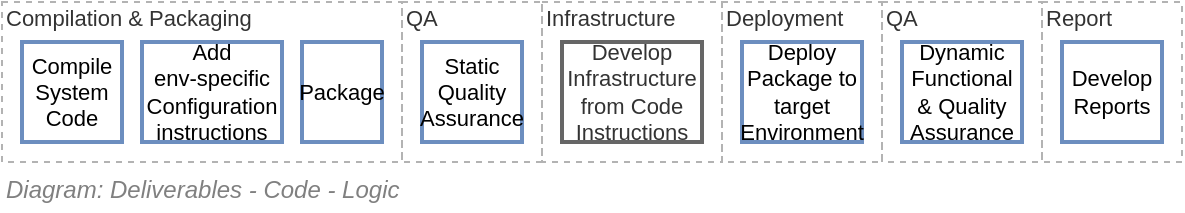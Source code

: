 <mxfile version="17.5.0" type="google"><diagram id="eHWSS5st5vU2-ZNtjJYp" name="Code - Pipeline"><mxGraphModel grid="1" page="1" gridSize="10" guides="1" tooltips="1" connect="1" arrows="1" fold="1" pageScale="1" pageWidth="827" pageHeight="1169" math="0" shadow="0"><root><mxCell id="ABI-O1M9YbtfbpWh79y4-0"/><mxCell id="ABI-O1M9YbtfbpWh79y4-1" parent="ABI-O1M9YbtfbpWh79y4-0"/><mxCell id="EiIGnAzvbS4JweZKwNte-0" value="Compilation &amp;amp; Packaging" style="rounded=0;whiteSpace=wrap;html=1;shadow=0;glass=0;comic=0;strokeColor=#B3B3B3;fillColor=none;fontSize=11;align=left;fontColor=#333333;recursiveResize=0;container=1;collapsible=0;verticalAlign=top;spacing=2;spacingTop=-5;dashed=1;" vertex="1" parent="ABI-O1M9YbtfbpWh79y4-1"><mxGeometry x="120" y="200" width="200" height="80" as="geometry"/></mxCell><mxCell id="EiIGnAzvbS4JweZKwNte-1" value="Compile System Code" style="rounded=0;whiteSpace=wrap;html=1;shadow=0;glass=0;comic=0;strokeColor=#6c8ebf;fontSize=11;align=center;recursiveResize=0;container=1;collapsible=0;strokeWidth=2;fillColor=none;" vertex="1" parent="EiIGnAzvbS4JweZKwNte-0"><mxGeometry x="10" y="20" width="50" height="50" as="geometry"/></mxCell><mxCell id="EiIGnAzvbS4JweZKwNte-2" value="Add &lt;br&gt;env-specific Configuration instructions" style="rounded=0;whiteSpace=wrap;html=1;shadow=0;glass=0;comic=0;strokeColor=#6c8ebf;fontSize=11;align=center;recursiveResize=0;container=1;collapsible=0;strokeWidth=2;fillColor=none;" vertex="1" parent="EiIGnAzvbS4JweZKwNte-0"><mxGeometry x="70" y="20" width="70" height="50" as="geometry"/></mxCell><mxCell id="7sf_AjMhNlLYxbOQgGez-1" value="Package" style="rounded=0;whiteSpace=wrap;html=1;shadow=0;glass=0;comic=0;strokeColor=#6c8ebf;fontSize=11;align=center;recursiveResize=0;container=1;collapsible=0;strokeWidth=2;fillColor=none;" vertex="1" parent="EiIGnAzvbS4JweZKwNte-0"><mxGeometry x="150" y="20" width="40" height="50" as="geometry"/></mxCell><mxCell id="EiIGnAzvbS4JweZKwNte-3" value="Infrastructure" style="rounded=0;whiteSpace=wrap;html=1;shadow=0;glass=0;comic=0;strokeColor=#B3B3B3;fillColor=none;fontSize=11;align=left;fontColor=#333333;recursiveResize=0;container=1;collapsible=0;verticalAlign=top;spacing=2;spacingTop=-5;dashed=1;" vertex="1" parent="ABI-O1M9YbtfbpWh79y4-1"><mxGeometry x="390" y="200" width="90" height="80" as="geometry"/></mxCell><mxCell id="EiIGnAzvbS4JweZKwNte-4" value="Develop Infrastructure from Code Instructions" style="rounded=0;whiteSpace=wrap;html=1;shadow=0;glass=0;comic=0;strokeColor=#666666;fontSize=11;align=center;recursiveResize=0;container=1;collapsible=0;fontColor=#333333;strokeWidth=2;fillColor=none;" vertex="1" parent="EiIGnAzvbS4JweZKwNte-3"><mxGeometry x="10" y="20" width="70" height="50" as="geometry"/></mxCell><mxCell id="7sf_AjMhNlLYxbOQgGez-0" value="&lt;font style=&quot;font-size: 12px&quot;&gt;Diagram: Deliverables - Code - Logic&lt;br&gt;&lt;/font&gt;" style="text;strokeColor=none;fillColor=none;html=1;fontSize=24;fontStyle=2;verticalAlign=middle;align=left;shadow=0;glass=0;comic=0;opacity=30;fontColor=#808080;rounded=0;" vertex="1" parent="ABI-O1M9YbtfbpWh79y4-1"><mxGeometry x="120" y="280" width="520" height="20" as="geometry"/></mxCell><mxCell id="7sf_AjMhNlLYxbOQgGez-2" value="Deployment" style="rounded=0;whiteSpace=wrap;html=1;shadow=0;glass=0;comic=0;strokeColor=#B3B3B3;fillColor=none;fontSize=11;align=left;fontColor=#333333;recursiveResize=0;container=1;collapsible=0;verticalAlign=top;spacing=2;spacingTop=-5;dashed=1;" vertex="1" parent="ABI-O1M9YbtfbpWh79y4-1"><mxGeometry x="480" y="200" width="80" height="80" as="geometry"/></mxCell><mxCell id="7sf_AjMhNlLYxbOQgGez-3" value="Deploy Package to target Environment" style="rounded=0;whiteSpace=wrap;html=1;shadow=0;glass=0;comic=0;strokeColor=#6c8ebf;fontSize=11;align=center;recursiveResize=0;container=1;collapsible=0;strokeWidth=2;fillColor=none;" vertex="1" parent="7sf_AjMhNlLYxbOQgGez-2"><mxGeometry x="10" y="20" width="60" height="50" as="geometry"/></mxCell><mxCell id="7sf_AjMhNlLYxbOQgGez-6" value="QA" style="rounded=0;whiteSpace=wrap;html=1;shadow=0;glass=0;comic=0;strokeColor=#B3B3B3;fillColor=none;fontSize=11;align=left;fontColor=#333333;recursiveResize=0;container=1;collapsible=0;verticalAlign=top;spacing=2;spacingTop=-5;dashed=1;" vertex="1" parent="ABI-O1M9YbtfbpWh79y4-1"><mxGeometry x="560" y="200" width="80" height="80" as="geometry"/></mxCell><mxCell id="7sf_AjMhNlLYxbOQgGez-7" value="Dynamic Functional &amp;amp; Quality Assurance" style="rounded=0;whiteSpace=wrap;html=1;shadow=0;glass=0;comic=0;strokeColor=#6c8ebf;fontSize=11;align=center;recursiveResize=0;container=1;collapsible=0;strokeWidth=2;fillColor=none;" vertex="1" parent="7sf_AjMhNlLYxbOQgGez-6"><mxGeometry x="10" y="20" width="60" height="50" as="geometry"/></mxCell><mxCell id="7sf_AjMhNlLYxbOQgGez-8" value="QA" style="rounded=0;whiteSpace=wrap;html=1;shadow=0;glass=0;comic=0;strokeColor=#B3B3B3;fillColor=none;fontSize=11;align=left;fontColor=#333333;recursiveResize=0;container=1;collapsible=0;verticalAlign=top;spacing=2;spacingTop=-5;dashed=1;" vertex="1" parent="ABI-O1M9YbtfbpWh79y4-1"><mxGeometry x="320" y="200" width="70" height="80" as="geometry"/></mxCell><mxCell id="7sf_AjMhNlLYxbOQgGez-9" value="Static Quality Assurance" style="rounded=0;whiteSpace=wrap;html=1;shadow=0;glass=0;comic=0;strokeColor=#6c8ebf;fontSize=11;align=center;recursiveResize=0;container=1;collapsible=0;strokeWidth=2;fillColor=none;" vertex="1" parent="7sf_AjMhNlLYxbOQgGez-8"><mxGeometry x="10" y="20" width="50" height="50" as="geometry"/></mxCell><mxCell id="7sf_AjMhNlLYxbOQgGez-10" value="Report" style="rounded=0;whiteSpace=wrap;html=1;shadow=0;glass=0;comic=0;strokeColor=#B3B3B3;fillColor=none;fontSize=11;align=left;fontColor=#333333;recursiveResize=0;container=1;collapsible=0;verticalAlign=top;spacing=2;spacingTop=-5;dashed=1;" vertex="1" parent="ABI-O1M9YbtfbpWh79y4-1"><mxGeometry x="640" y="200" width="70" height="80" as="geometry"/></mxCell><mxCell id="7sf_AjMhNlLYxbOQgGez-11" value="Develop Reports" style="rounded=0;whiteSpace=wrap;html=1;shadow=0;glass=0;comic=0;strokeColor=#6c8ebf;fontSize=11;align=center;recursiveResize=0;container=1;collapsible=0;strokeWidth=2;fillColor=none;" vertex="1" parent="7sf_AjMhNlLYxbOQgGez-10"><mxGeometry x="10" y="20" width="50" height="50" as="geometry"/></mxCell></root></mxGraphModel></diagram></mxfile>
